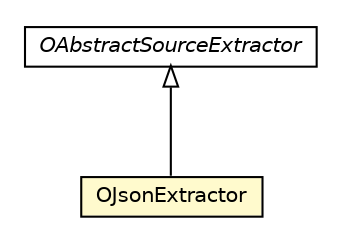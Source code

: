 #!/usr/local/bin/dot
#
# Class diagram 
# Generated by UMLGraph version R5_6-24-gf6e263 (http://www.umlgraph.org/)
#

digraph G {
	edge [fontname="Helvetica",fontsize=10,labelfontname="Helvetica",labelfontsize=10];
	node [fontname="Helvetica",fontsize=10,shape=plaintext];
	nodesep=0.25;
	ranksep=0.5;
	// com.orientechnologies.orient.etl.extractor.OJsonExtractor
	c2223164 [label=<<table title="com.orientechnologies.orient.etl.extractor.OJsonExtractor" border="0" cellborder="1" cellspacing="0" cellpadding="2" port="p" bgcolor="lemonChiffon" href="./OJsonExtractor.html">
		<tr><td><table border="0" cellspacing="0" cellpadding="1">
<tr><td align="center" balign="center"> OJsonExtractor </td></tr>
		</table></td></tr>
		</table>>, URL="./OJsonExtractor.html", fontname="Helvetica", fontcolor="black", fontsize=10.0];
	// com.orientechnologies.orient.etl.extractor.OAbstractSourceExtractor
	c2223166 [label=<<table title="com.orientechnologies.orient.etl.extractor.OAbstractSourceExtractor" border="0" cellborder="1" cellspacing="0" cellpadding="2" port="p" href="./OAbstractSourceExtractor.html">
		<tr><td><table border="0" cellspacing="0" cellpadding="1">
<tr><td align="center" balign="center"><font face="Helvetica-Oblique"> OAbstractSourceExtractor </font></td></tr>
		</table></td></tr>
		</table>>, URL="./OAbstractSourceExtractor.html", fontname="Helvetica", fontcolor="black", fontsize=10.0];
	//com.orientechnologies.orient.etl.extractor.OJsonExtractor extends com.orientechnologies.orient.etl.extractor.OAbstractSourceExtractor
	c2223166:p -> c2223164:p [dir=back,arrowtail=empty];
}

